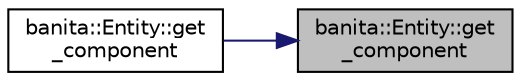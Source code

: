 digraph "banita::Entity::get_component"
{
 // LATEX_PDF_SIZE
  edge [fontname="Helvetica",fontsize="10",labelfontname="Helvetica",labelfontsize="10"];
  node [fontname="Helvetica",fontsize="10",shape=record];
  rankdir="RL";
  Node9 [label="banita::Entity::get\l_component",height=0.2,width=0.4,color="black", fillcolor="grey75", style="filled", fontcolor="black",tooltip="return the component object"];
  Node9 -> Node10 [dir="back",color="midnightblue",fontsize="10",style="solid",fontname="Helvetica"];
  Node10 [label="banita::Entity::get\l_component",height=0.2,width=0.4,color="black", fillcolor="white", style="filled",URL="$db/d9f/classbanita_1_1_entity.html#aa8fbd735440d40b2a934828aa5e726d6",tooltip="return the component object"];
}
